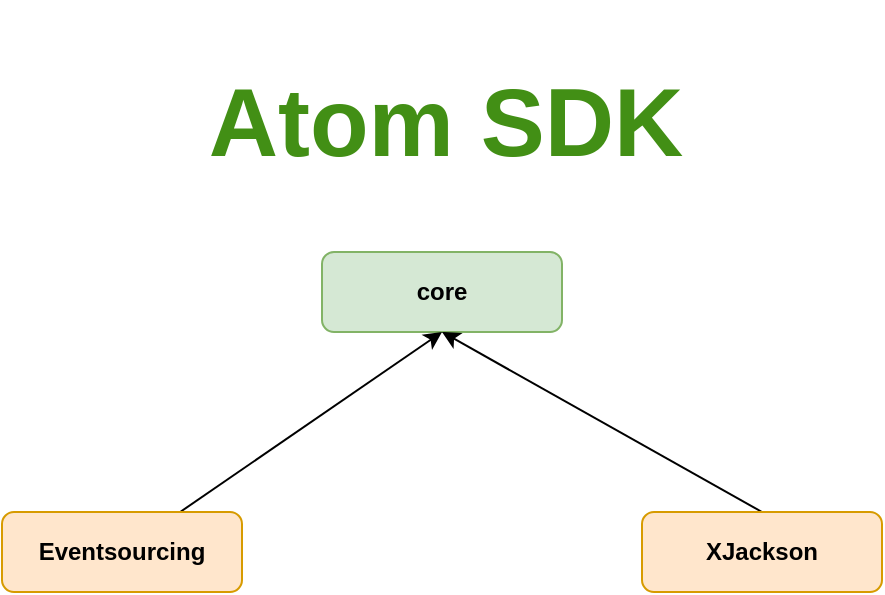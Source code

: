 <mxfile version="26.1.1">
  <diagram id="rlGyN0iFnUm2pMGc79Iy" name="Page-1">
    <mxGraphModel dx="2074" dy="2214" grid="1" gridSize="10" guides="1" tooltips="1" connect="1" arrows="1" fold="1" page="1" pageScale="1" pageWidth="850" pageHeight="1100" math="0" shadow="0">
      <root>
        <mxCell id="0" />
        <mxCell id="1" parent="0" />
        <mxCell id="PlrUBp5duMPQ0x3t4gDi-1" value="&lt;b&gt;core&lt;/b&gt;" style="rounded=1;whiteSpace=wrap;html=1;fillColor=#d5e8d4;strokeColor=#82b366;" parent="1" vertex="1">
          <mxGeometry x="365" y="110" width="120" height="40" as="geometry" />
        </mxCell>
        <mxCell id="PlrUBp5duMPQ0x3t4gDi-11" style="edgeStyle=none;rounded=0;orthogonalLoop=1;jettySize=auto;html=1;entryX=0.5;entryY=1;entryDx=0;entryDy=0;" parent="1" source="PlrUBp5duMPQ0x3t4gDi-6" target="PlrUBp5duMPQ0x3t4gDi-1" edge="1">
          <mxGeometry relative="1" as="geometry" />
        </mxCell>
        <mxCell id="PlrUBp5duMPQ0x3t4gDi-6" value="&lt;b&gt;Eventsourcing&lt;/b&gt;" style="rounded=1;whiteSpace=wrap;html=1;fillColor=#ffe6cc;strokeColor=#d79b00;" parent="1" vertex="1">
          <mxGeometry x="205" y="240" width="120" height="40" as="geometry" />
        </mxCell>
        <mxCell id="PlrUBp5duMPQ0x3t4gDi-24" value="&lt;h1&gt;&lt;font color=&quot;#428f15&quot;&gt;Atom SDK&lt;/font&gt;&lt;/h1&gt;" style="text;html=1;strokeColor=none;fillColor=none;align=center;verticalAlign=middle;whiteSpace=wrap;rounded=0;fontSize=24;" parent="1" vertex="1">
          <mxGeometry x="287" y="10" width="280" height="70" as="geometry" />
        </mxCell>
        <mxCell id="eK2VfQrx9qQdzjdbVpaE-3" style="rounded=0;orthogonalLoop=1;jettySize=auto;html=1;exitX=0.5;exitY=0;exitDx=0;exitDy=0;entryX=0.5;entryY=1;entryDx=0;entryDy=0;" parent="1" source="eK2VfQrx9qQdzjdbVpaE-2" target="PlrUBp5duMPQ0x3t4gDi-1" edge="1">
          <mxGeometry relative="1" as="geometry" />
        </mxCell>
        <mxCell id="eK2VfQrx9qQdzjdbVpaE-2" value="&lt;b&gt;XJackson&lt;/b&gt;" style="rounded=1;whiteSpace=wrap;html=1;fillColor=#ffe6cc;strokeColor=#d79b00;" parent="1" vertex="1">
          <mxGeometry x="525" y="240" width="120" height="40" as="geometry" />
        </mxCell>
      </root>
    </mxGraphModel>
  </diagram>
</mxfile>
